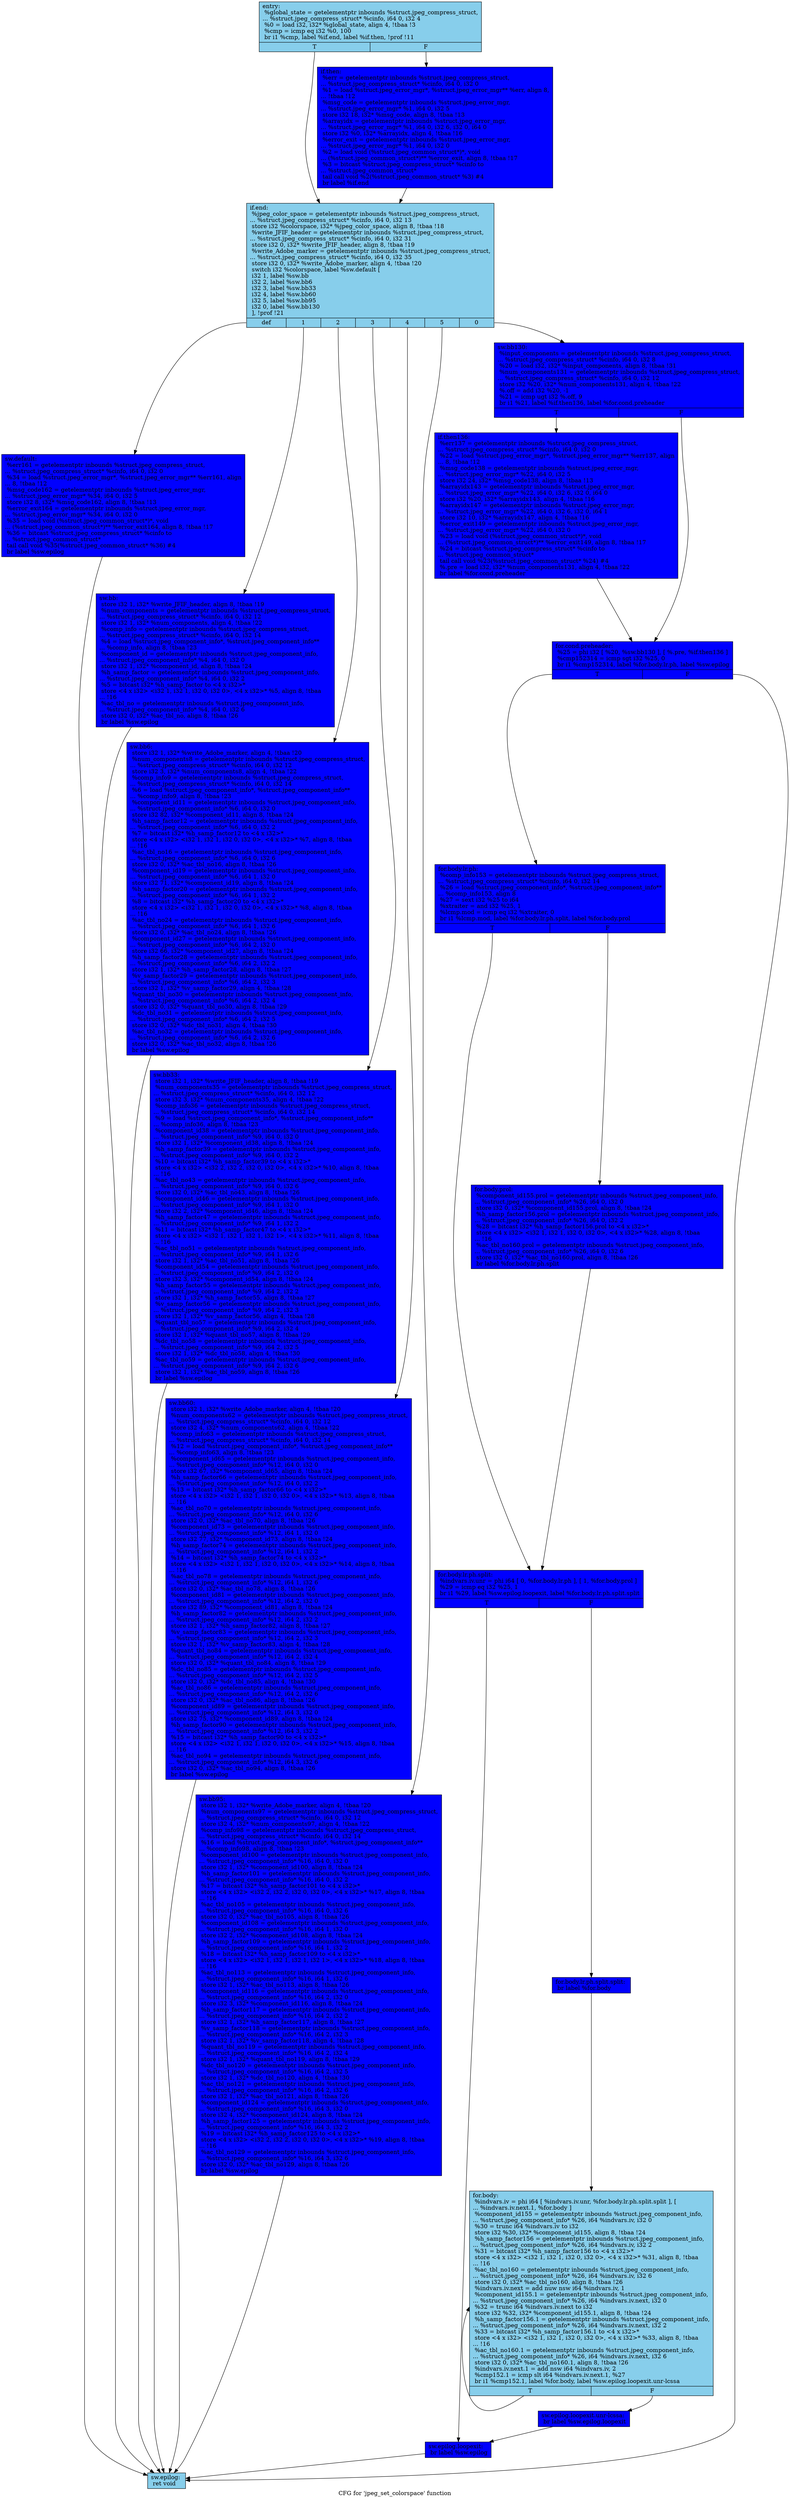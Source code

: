 digraph "CFG for 'jpeg_set_colorspace' function" {
	label="CFG for 'jpeg_set_colorspace' function";

	Node0x6621f20 [shape=record, style = filled, fillcolor = skyblue, label="{entry:\l  %global_state = getelementptr inbounds %struct.jpeg_compress_struct,\l... %struct.jpeg_compress_struct* %cinfo, i64 0, i32 4\l  %0 = load i32, i32* %global_state, align 4, !tbaa !3\l  %cmp = icmp eq i32 %0, 100\l  br i1 %cmp, label %if.end, label %if.then, !prof !11\l|{<s0>T|<s1>F}}"];
	Node0x6621f20:s0 -> Node0x66220b0;
	Node0x6621f20:s1 -> Node0x6622180;
	Node0x6622180 [shape=record, style = filled, fillcolor = blue, label="{if.then:                                          \l  %err = getelementptr inbounds %struct.jpeg_compress_struct,\l... %struct.jpeg_compress_struct* %cinfo, i64 0, i32 0\l  %1 = load %struct.jpeg_error_mgr*, %struct.jpeg_error_mgr** %err, align 8,\l... !tbaa !12\l  %msg_code = getelementptr inbounds %struct.jpeg_error_mgr,\l... %struct.jpeg_error_mgr* %1, i64 0, i32 5\l  store i32 18, i32* %msg_code, align 8, !tbaa !13\l  %arrayidx = getelementptr inbounds %struct.jpeg_error_mgr,\l... %struct.jpeg_error_mgr* %1, i64 0, i32 6, i32 0, i64 0\l  store i32 %0, i32* %arrayidx, align 4, !tbaa !16\l  %error_exit = getelementptr inbounds %struct.jpeg_error_mgr,\l... %struct.jpeg_error_mgr* %1, i64 0, i32 0\l  %2 = load void (%struct.jpeg_common_struct*)*, void\l... (%struct.jpeg_common_struct*)** %error_exit, align 8, !tbaa !17\l  %3 = bitcast %struct.jpeg_compress_struct* %cinfo to\l... %struct.jpeg_common_struct*\l  tail call void %2(%struct.jpeg_common_struct* %3) #4\l  br label %if.end\l}"];
	Node0x6622180 -> Node0x66220b0;
	Node0x66220b0 [shape=record, style = filled, fillcolor = skyblue, label="{if.end:                                           \l  %jpeg_color_space = getelementptr inbounds %struct.jpeg_compress_struct,\l... %struct.jpeg_compress_struct* %cinfo, i64 0, i32 13\l  store i32 %colorspace, i32* %jpeg_color_space, align 8, !tbaa !18\l  %write_JFIF_header = getelementptr inbounds %struct.jpeg_compress_struct,\l... %struct.jpeg_compress_struct* %cinfo, i64 0, i32 31\l  store i32 0, i32* %write_JFIF_header, align 8, !tbaa !19\l  %write_Adobe_marker = getelementptr inbounds %struct.jpeg_compress_struct,\l... %struct.jpeg_compress_struct* %cinfo, i64 0, i32 35\l  store i32 0, i32* %write_Adobe_marker, align 4, !tbaa !20\l  switch i32 %colorspace, label %sw.default [\l    i32 1, label %sw.bb\l    i32 2, label %sw.bb6\l    i32 3, label %sw.bb33\l    i32 4, label %sw.bb60\l    i32 5, label %sw.bb95\l    i32 0, label %sw.bb130\l  ], !prof !21\l|{<s0>def|<s1>1|<s2>2|<s3>3|<s4>4|<s5>5|<s6>0}}"];
	Node0x66220b0:s0 -> Node0x663d7f0;
	Node0x66220b0:s1 -> Node0x663d840;
	Node0x66220b0:s2 -> Node0x663d8f0;
	Node0x66220b0:s3 -> Node0x663d9a0;
	Node0x66220b0:s4 -> Node0x663da70;
	Node0x66220b0:s5 -> Node0x663db40;
	Node0x66220b0:s6 -> Node0x663dc10;
	Node0x663d840 [shape=record, style = filled, fillcolor = blue, label="{sw.bb:                                            \l  store i32 1, i32* %write_JFIF_header, align 8, !tbaa !19\l  %num_components = getelementptr inbounds %struct.jpeg_compress_struct,\l... %struct.jpeg_compress_struct* %cinfo, i64 0, i32 12\l  store i32 1, i32* %num_components, align 4, !tbaa !22\l  %comp_info = getelementptr inbounds %struct.jpeg_compress_struct,\l... %struct.jpeg_compress_struct* %cinfo, i64 0, i32 14\l  %4 = load %struct.jpeg_component_info*, %struct.jpeg_component_info**\l... %comp_info, align 8, !tbaa !23\l  %component_id = getelementptr inbounds %struct.jpeg_component_info,\l... %struct.jpeg_component_info* %4, i64 0, i32 0\l  store i32 1, i32* %component_id, align 8, !tbaa !24\l  %h_samp_factor = getelementptr inbounds %struct.jpeg_component_info,\l... %struct.jpeg_component_info* %4, i64 0, i32 2\l  %5 = bitcast i32* %h_samp_factor to \<4 x i32\>*\l  store \<4 x i32\> \<i32 1, i32 1, i32 0, i32 0\>, \<4 x i32\>* %5, align 8, !tbaa\l... !16\l  %ac_tbl_no = getelementptr inbounds %struct.jpeg_component_info,\l... %struct.jpeg_component_info* %4, i64 0, i32 6\l  store i32 0, i32* %ac_tbl_no, align 8, !tbaa !26\l  br label %sw.epilog\l}"];
	Node0x663d840 -> Node0x663e860;
	Node0x663d8f0 [shape=record, style = filled, fillcolor = blue, label="{sw.bb6:                                           \l  store i32 1, i32* %write_Adobe_marker, align 4, !tbaa !20\l  %num_components8 = getelementptr inbounds %struct.jpeg_compress_struct,\l... %struct.jpeg_compress_struct* %cinfo, i64 0, i32 12\l  store i32 3, i32* %num_components8, align 4, !tbaa !22\l  %comp_info9 = getelementptr inbounds %struct.jpeg_compress_struct,\l... %struct.jpeg_compress_struct* %cinfo, i64 0, i32 14\l  %6 = load %struct.jpeg_component_info*, %struct.jpeg_component_info**\l... %comp_info9, align 8, !tbaa !23\l  %component_id11 = getelementptr inbounds %struct.jpeg_component_info,\l... %struct.jpeg_component_info* %6, i64 0, i32 0\l  store i32 82, i32* %component_id11, align 8, !tbaa !24\l  %h_samp_factor12 = getelementptr inbounds %struct.jpeg_component_info,\l... %struct.jpeg_component_info* %6, i64 0, i32 2\l  %7 = bitcast i32* %h_samp_factor12 to \<4 x i32\>*\l  store \<4 x i32\> \<i32 1, i32 1, i32 0, i32 0\>, \<4 x i32\>* %7, align 8, !tbaa\l... !16\l  %ac_tbl_no16 = getelementptr inbounds %struct.jpeg_component_info,\l... %struct.jpeg_component_info* %6, i64 0, i32 6\l  store i32 0, i32* %ac_tbl_no16, align 8, !tbaa !26\l  %component_id19 = getelementptr inbounds %struct.jpeg_component_info,\l... %struct.jpeg_component_info* %6, i64 1, i32 0\l  store i32 71, i32* %component_id19, align 8, !tbaa !24\l  %h_samp_factor20 = getelementptr inbounds %struct.jpeg_component_info,\l... %struct.jpeg_component_info* %6, i64 1, i32 2\l  %8 = bitcast i32* %h_samp_factor20 to \<4 x i32\>*\l  store \<4 x i32\> \<i32 1, i32 1, i32 0, i32 0\>, \<4 x i32\>* %8, align 8, !tbaa\l... !16\l  %ac_tbl_no24 = getelementptr inbounds %struct.jpeg_component_info,\l... %struct.jpeg_component_info* %6, i64 1, i32 6\l  store i32 0, i32* %ac_tbl_no24, align 8, !tbaa !26\l  %component_id27 = getelementptr inbounds %struct.jpeg_component_info,\l... %struct.jpeg_component_info* %6, i64 2, i32 0\l  store i32 66, i32* %component_id27, align 8, !tbaa !24\l  %h_samp_factor28 = getelementptr inbounds %struct.jpeg_component_info,\l... %struct.jpeg_component_info* %6, i64 2, i32 2\l  store i32 1, i32* %h_samp_factor28, align 8, !tbaa !27\l  %v_samp_factor29 = getelementptr inbounds %struct.jpeg_component_info,\l... %struct.jpeg_component_info* %6, i64 2, i32 3\l  store i32 1, i32* %v_samp_factor29, align 4, !tbaa !28\l  %quant_tbl_no30 = getelementptr inbounds %struct.jpeg_component_info,\l... %struct.jpeg_component_info* %6, i64 2, i32 4\l  store i32 0, i32* %quant_tbl_no30, align 8, !tbaa !29\l  %dc_tbl_no31 = getelementptr inbounds %struct.jpeg_component_info,\l... %struct.jpeg_component_info* %6, i64 2, i32 5\l  store i32 0, i32* %dc_tbl_no31, align 4, !tbaa !30\l  %ac_tbl_no32 = getelementptr inbounds %struct.jpeg_component_info,\l... %struct.jpeg_component_info* %6, i64 2, i32 6\l  store i32 0, i32* %ac_tbl_no32, align 8, !tbaa !26\l  br label %sw.epilog\l}"];
	Node0x663d8f0 -> Node0x663e860;
	Node0x663d9a0 [shape=record, style = filled, fillcolor = blue, label="{sw.bb33:                                          \l  store i32 1, i32* %write_JFIF_header, align 8, !tbaa !19\l  %num_components35 = getelementptr inbounds %struct.jpeg_compress_struct,\l... %struct.jpeg_compress_struct* %cinfo, i64 0, i32 12\l  store i32 3, i32* %num_components35, align 4, !tbaa !22\l  %comp_info36 = getelementptr inbounds %struct.jpeg_compress_struct,\l... %struct.jpeg_compress_struct* %cinfo, i64 0, i32 14\l  %9 = load %struct.jpeg_component_info*, %struct.jpeg_component_info**\l... %comp_info36, align 8, !tbaa !23\l  %component_id38 = getelementptr inbounds %struct.jpeg_component_info,\l... %struct.jpeg_component_info* %9, i64 0, i32 0\l  store i32 1, i32* %component_id38, align 8, !tbaa !24\l  %h_samp_factor39 = getelementptr inbounds %struct.jpeg_component_info,\l... %struct.jpeg_component_info* %9, i64 0, i32 2\l  %10 = bitcast i32* %h_samp_factor39 to \<4 x i32\>*\l  store \<4 x i32\> \<i32 2, i32 2, i32 0, i32 0\>, \<4 x i32\>* %10, align 8, !tbaa\l... !16\l  %ac_tbl_no43 = getelementptr inbounds %struct.jpeg_component_info,\l... %struct.jpeg_component_info* %9, i64 0, i32 6\l  store i32 0, i32* %ac_tbl_no43, align 8, !tbaa !26\l  %component_id46 = getelementptr inbounds %struct.jpeg_component_info,\l... %struct.jpeg_component_info* %9, i64 1, i32 0\l  store i32 2, i32* %component_id46, align 8, !tbaa !24\l  %h_samp_factor47 = getelementptr inbounds %struct.jpeg_component_info,\l... %struct.jpeg_component_info* %9, i64 1, i32 2\l  %11 = bitcast i32* %h_samp_factor47 to \<4 x i32\>*\l  store \<4 x i32\> \<i32 1, i32 1, i32 1, i32 1\>, \<4 x i32\>* %11, align 8, !tbaa\l... !16\l  %ac_tbl_no51 = getelementptr inbounds %struct.jpeg_component_info,\l... %struct.jpeg_component_info* %9, i64 1, i32 6\l  store i32 1, i32* %ac_tbl_no51, align 8, !tbaa !26\l  %component_id54 = getelementptr inbounds %struct.jpeg_component_info,\l... %struct.jpeg_component_info* %9, i64 2, i32 0\l  store i32 3, i32* %component_id54, align 8, !tbaa !24\l  %h_samp_factor55 = getelementptr inbounds %struct.jpeg_component_info,\l... %struct.jpeg_component_info* %9, i64 2, i32 2\l  store i32 1, i32* %h_samp_factor55, align 8, !tbaa !27\l  %v_samp_factor56 = getelementptr inbounds %struct.jpeg_component_info,\l... %struct.jpeg_component_info* %9, i64 2, i32 3\l  store i32 1, i32* %v_samp_factor56, align 4, !tbaa !28\l  %quant_tbl_no57 = getelementptr inbounds %struct.jpeg_component_info,\l... %struct.jpeg_component_info* %9, i64 2, i32 4\l  store i32 1, i32* %quant_tbl_no57, align 8, !tbaa !29\l  %dc_tbl_no58 = getelementptr inbounds %struct.jpeg_component_info,\l... %struct.jpeg_component_info* %9, i64 2, i32 5\l  store i32 1, i32* %dc_tbl_no58, align 4, !tbaa !30\l  %ac_tbl_no59 = getelementptr inbounds %struct.jpeg_component_info,\l... %struct.jpeg_component_info* %9, i64 2, i32 6\l  store i32 1, i32* %ac_tbl_no59, align 8, !tbaa !26\l  br label %sw.epilog\l}"];
	Node0x663d9a0 -> Node0x663e860;
	Node0x663da70 [shape=record, style = filled, fillcolor = blue, label="{sw.bb60:                                          \l  store i32 1, i32* %write_Adobe_marker, align 4, !tbaa !20\l  %num_components62 = getelementptr inbounds %struct.jpeg_compress_struct,\l... %struct.jpeg_compress_struct* %cinfo, i64 0, i32 12\l  store i32 4, i32* %num_components62, align 4, !tbaa !22\l  %comp_info63 = getelementptr inbounds %struct.jpeg_compress_struct,\l... %struct.jpeg_compress_struct* %cinfo, i64 0, i32 14\l  %12 = load %struct.jpeg_component_info*, %struct.jpeg_component_info**\l... %comp_info63, align 8, !tbaa !23\l  %component_id65 = getelementptr inbounds %struct.jpeg_component_info,\l... %struct.jpeg_component_info* %12, i64 0, i32 0\l  store i32 67, i32* %component_id65, align 8, !tbaa !24\l  %h_samp_factor66 = getelementptr inbounds %struct.jpeg_component_info,\l... %struct.jpeg_component_info* %12, i64 0, i32 2\l  %13 = bitcast i32* %h_samp_factor66 to \<4 x i32\>*\l  store \<4 x i32\> \<i32 1, i32 1, i32 0, i32 0\>, \<4 x i32\>* %13, align 8, !tbaa\l... !16\l  %ac_tbl_no70 = getelementptr inbounds %struct.jpeg_component_info,\l... %struct.jpeg_component_info* %12, i64 0, i32 6\l  store i32 0, i32* %ac_tbl_no70, align 8, !tbaa !26\l  %component_id73 = getelementptr inbounds %struct.jpeg_component_info,\l... %struct.jpeg_component_info* %12, i64 1, i32 0\l  store i32 77, i32* %component_id73, align 8, !tbaa !24\l  %h_samp_factor74 = getelementptr inbounds %struct.jpeg_component_info,\l... %struct.jpeg_component_info* %12, i64 1, i32 2\l  %14 = bitcast i32* %h_samp_factor74 to \<4 x i32\>*\l  store \<4 x i32\> \<i32 1, i32 1, i32 0, i32 0\>, \<4 x i32\>* %14, align 8, !tbaa\l... !16\l  %ac_tbl_no78 = getelementptr inbounds %struct.jpeg_component_info,\l... %struct.jpeg_component_info* %12, i64 1, i32 6\l  store i32 0, i32* %ac_tbl_no78, align 8, !tbaa !26\l  %component_id81 = getelementptr inbounds %struct.jpeg_component_info,\l... %struct.jpeg_component_info* %12, i64 2, i32 0\l  store i32 89, i32* %component_id81, align 8, !tbaa !24\l  %h_samp_factor82 = getelementptr inbounds %struct.jpeg_component_info,\l... %struct.jpeg_component_info* %12, i64 2, i32 2\l  store i32 1, i32* %h_samp_factor82, align 8, !tbaa !27\l  %v_samp_factor83 = getelementptr inbounds %struct.jpeg_component_info,\l... %struct.jpeg_component_info* %12, i64 2, i32 3\l  store i32 1, i32* %v_samp_factor83, align 4, !tbaa !28\l  %quant_tbl_no84 = getelementptr inbounds %struct.jpeg_component_info,\l... %struct.jpeg_component_info* %12, i64 2, i32 4\l  store i32 0, i32* %quant_tbl_no84, align 8, !tbaa !29\l  %dc_tbl_no85 = getelementptr inbounds %struct.jpeg_component_info,\l... %struct.jpeg_component_info* %12, i64 2, i32 5\l  store i32 0, i32* %dc_tbl_no85, align 4, !tbaa !30\l  %ac_tbl_no86 = getelementptr inbounds %struct.jpeg_component_info,\l... %struct.jpeg_component_info* %12, i64 2, i32 6\l  store i32 0, i32* %ac_tbl_no86, align 8, !tbaa !26\l  %component_id89 = getelementptr inbounds %struct.jpeg_component_info,\l... %struct.jpeg_component_info* %12, i64 3, i32 0\l  store i32 75, i32* %component_id89, align 8, !tbaa !24\l  %h_samp_factor90 = getelementptr inbounds %struct.jpeg_component_info,\l... %struct.jpeg_component_info* %12, i64 3, i32 2\l  %15 = bitcast i32* %h_samp_factor90 to \<4 x i32\>*\l  store \<4 x i32\> \<i32 1, i32 1, i32 0, i32 0\>, \<4 x i32\>* %15, align 8, !tbaa\l... !16\l  %ac_tbl_no94 = getelementptr inbounds %struct.jpeg_component_info,\l... %struct.jpeg_component_info* %12, i64 3, i32 6\l  store i32 0, i32* %ac_tbl_no94, align 8, !tbaa !26\l  br label %sw.epilog\l}"];
	Node0x663da70 -> Node0x663e860;
	Node0x663db40 [shape=record, style = filled, fillcolor = blue, label="{sw.bb95:                                          \l  store i32 1, i32* %write_Adobe_marker, align 4, !tbaa !20\l  %num_components97 = getelementptr inbounds %struct.jpeg_compress_struct,\l... %struct.jpeg_compress_struct* %cinfo, i64 0, i32 12\l  store i32 4, i32* %num_components97, align 4, !tbaa !22\l  %comp_info98 = getelementptr inbounds %struct.jpeg_compress_struct,\l... %struct.jpeg_compress_struct* %cinfo, i64 0, i32 14\l  %16 = load %struct.jpeg_component_info*, %struct.jpeg_component_info**\l... %comp_info98, align 8, !tbaa !23\l  %component_id100 = getelementptr inbounds %struct.jpeg_component_info,\l... %struct.jpeg_component_info* %16, i64 0, i32 0\l  store i32 1, i32* %component_id100, align 8, !tbaa !24\l  %h_samp_factor101 = getelementptr inbounds %struct.jpeg_component_info,\l... %struct.jpeg_component_info* %16, i64 0, i32 2\l  %17 = bitcast i32* %h_samp_factor101 to \<4 x i32\>*\l  store \<4 x i32\> \<i32 2, i32 2, i32 0, i32 0\>, \<4 x i32\>* %17, align 8, !tbaa\l... !16\l  %ac_tbl_no105 = getelementptr inbounds %struct.jpeg_component_info,\l... %struct.jpeg_component_info* %16, i64 0, i32 6\l  store i32 0, i32* %ac_tbl_no105, align 8, !tbaa !26\l  %component_id108 = getelementptr inbounds %struct.jpeg_component_info,\l... %struct.jpeg_component_info* %16, i64 1, i32 0\l  store i32 2, i32* %component_id108, align 8, !tbaa !24\l  %h_samp_factor109 = getelementptr inbounds %struct.jpeg_component_info,\l... %struct.jpeg_component_info* %16, i64 1, i32 2\l  %18 = bitcast i32* %h_samp_factor109 to \<4 x i32\>*\l  store \<4 x i32\> \<i32 1, i32 1, i32 1, i32 1\>, \<4 x i32\>* %18, align 8, !tbaa\l... !16\l  %ac_tbl_no113 = getelementptr inbounds %struct.jpeg_component_info,\l... %struct.jpeg_component_info* %16, i64 1, i32 6\l  store i32 1, i32* %ac_tbl_no113, align 8, !tbaa !26\l  %component_id116 = getelementptr inbounds %struct.jpeg_component_info,\l... %struct.jpeg_component_info* %16, i64 2, i32 0\l  store i32 3, i32* %component_id116, align 8, !tbaa !24\l  %h_samp_factor117 = getelementptr inbounds %struct.jpeg_component_info,\l... %struct.jpeg_component_info* %16, i64 2, i32 2\l  store i32 1, i32* %h_samp_factor117, align 8, !tbaa !27\l  %v_samp_factor118 = getelementptr inbounds %struct.jpeg_component_info,\l... %struct.jpeg_component_info* %16, i64 2, i32 3\l  store i32 1, i32* %v_samp_factor118, align 4, !tbaa !28\l  %quant_tbl_no119 = getelementptr inbounds %struct.jpeg_component_info,\l... %struct.jpeg_component_info* %16, i64 2, i32 4\l  store i32 1, i32* %quant_tbl_no119, align 8, !tbaa !29\l  %dc_tbl_no120 = getelementptr inbounds %struct.jpeg_component_info,\l... %struct.jpeg_component_info* %16, i64 2, i32 5\l  store i32 1, i32* %dc_tbl_no120, align 4, !tbaa !30\l  %ac_tbl_no121 = getelementptr inbounds %struct.jpeg_component_info,\l... %struct.jpeg_component_info* %16, i64 2, i32 6\l  store i32 1, i32* %ac_tbl_no121, align 8, !tbaa !26\l  %component_id124 = getelementptr inbounds %struct.jpeg_component_info,\l... %struct.jpeg_component_info* %16, i64 3, i32 0\l  store i32 4, i32* %component_id124, align 8, !tbaa !24\l  %h_samp_factor125 = getelementptr inbounds %struct.jpeg_component_info,\l... %struct.jpeg_component_info* %16, i64 3, i32 2\l  %19 = bitcast i32* %h_samp_factor125 to \<4 x i32\>*\l  store \<4 x i32\> \<i32 2, i32 2, i32 0, i32 0\>, \<4 x i32\>* %19, align 8, !tbaa\l... !16\l  %ac_tbl_no129 = getelementptr inbounds %struct.jpeg_component_info,\l... %struct.jpeg_component_info* %16, i64 3, i32 6\l  store i32 0, i32* %ac_tbl_no129, align 8, !tbaa !26\l  br label %sw.epilog\l}"];
	Node0x663db40 -> Node0x663e860;
	Node0x663dc10 [shape=record, style = filled, fillcolor = blue, label="{sw.bb130:                                         \l  %input_components = getelementptr inbounds %struct.jpeg_compress_struct,\l... %struct.jpeg_compress_struct* %cinfo, i64 0, i32 8\l  %20 = load i32, i32* %input_components, align 8, !tbaa !31\l  %num_components131 = getelementptr inbounds %struct.jpeg_compress_struct,\l... %struct.jpeg_compress_struct* %cinfo, i64 0, i32 12\l  store i32 %20, i32* %num_components131, align 4, !tbaa !22\l  %.off = add i32 %20, -1\l  %21 = icmp ugt i32 %.off, 9\l  br i1 %21, label %if.then136, label %for.cond.preheader\l|{<s0>T|<s1>F}}"];
	Node0x663dc10:s0 -> Node0x65fba10;
	Node0x663dc10:s1 -> Node0x65fbaf0;
	Node0x65fba10 [shape=record, style = filled, fillcolor = blue, label="{if.then136:                                       \l  %err137 = getelementptr inbounds %struct.jpeg_compress_struct,\l... %struct.jpeg_compress_struct* %cinfo, i64 0, i32 0\l  %22 = load %struct.jpeg_error_mgr*, %struct.jpeg_error_mgr** %err137, align\l... 8, !tbaa !12\l  %msg_code138 = getelementptr inbounds %struct.jpeg_error_mgr,\l... %struct.jpeg_error_mgr* %22, i64 0, i32 5\l  store i32 24, i32* %msg_code138, align 8, !tbaa !13\l  %arrayidx143 = getelementptr inbounds %struct.jpeg_error_mgr,\l... %struct.jpeg_error_mgr* %22, i64 0, i32 6, i32 0, i64 0\l  store i32 %20, i32* %arrayidx143, align 4, !tbaa !16\l  %arrayidx147 = getelementptr inbounds %struct.jpeg_error_mgr,\l... %struct.jpeg_error_mgr* %22, i64 0, i32 6, i32 0, i64 1\l  store i32 10, i32* %arrayidx147, align 4, !tbaa !16\l  %error_exit149 = getelementptr inbounds %struct.jpeg_error_mgr,\l... %struct.jpeg_error_mgr* %22, i64 0, i32 0\l  %23 = load void (%struct.jpeg_common_struct*)*, void\l... (%struct.jpeg_common_struct*)** %error_exit149, align 8, !tbaa !17\l  %24 = bitcast %struct.jpeg_compress_struct* %cinfo to\l... %struct.jpeg_common_struct*\l  tail call void %23(%struct.jpeg_common_struct* %24) #4\l  %.pre = load i32, i32* %num_components131, align 4, !tbaa !22\l  br label %for.cond.preheader\l}"];
	Node0x65fba10 -> Node0x65fbaf0;
	Node0x65fbaf0 [shape=record, style = filled, fillcolor = blue, label="{for.cond.preheader:                               \l  %25 = phi i32 [ %20, %sw.bb130 ], [ %.pre, %if.then136 ]\l  %cmp152314 = icmp sgt i32 %25, 0\l  br i1 %cmp152314, label %for.body.lr.ph, label %sw.epilog\l|{<s0>T|<s1>F}}"];
	Node0x65fbaf0:s0 -> Node0x66443d0;
	Node0x65fbaf0:s1 -> Node0x663e860;
	Node0x66443d0 [shape=record, style = filled, fillcolor = blue, label="{for.body.lr.ph:                                   \l  %comp_info153 = getelementptr inbounds %struct.jpeg_compress_struct,\l... %struct.jpeg_compress_struct* %cinfo, i64 0, i32 14\l  %26 = load %struct.jpeg_component_info*, %struct.jpeg_component_info**\l... %comp_info153, align 8\l  %27 = sext i32 %25 to i64\l  %xtraiter = and i32 %25, 1\l  %lcmp.mod = icmp eq i32 %xtraiter, 0\l  br i1 %lcmp.mod, label %for.body.lr.ph.split, label %for.body.prol\l|{<s0>T|<s1>F}}"];
	Node0x66443d0:s0 -> Node0x66447d0;
	Node0x66443d0:s1 -> Node0x66448b0;
	Node0x66448b0 [shape=record, style = filled, fillcolor = blue, label="{for.body.prol:                                    \l  %component_id155.prol = getelementptr inbounds %struct.jpeg_component_info,\l... %struct.jpeg_component_info* %26, i64 0, i32 0\l  store i32 0, i32* %component_id155.prol, align 8, !tbaa !24\l  %h_samp_factor156.prol = getelementptr inbounds %struct.jpeg_component_info,\l... %struct.jpeg_component_info* %26, i64 0, i32 2\l  %28 = bitcast i32* %h_samp_factor156.prol to \<4 x i32\>*\l  store \<4 x i32\> \<i32 1, i32 1, i32 0, i32 0\>, \<4 x i32\>* %28, align 8, !tbaa\l... !16\l  %ac_tbl_no160.prol = getelementptr inbounds %struct.jpeg_component_info,\l... %struct.jpeg_component_info* %26, i64 0, i32 6\l  store i32 0, i32* %ac_tbl_no160.prol, align 8, !tbaa !26\l  br label %for.body.lr.ph.split\l}"];
	Node0x66448b0 -> Node0x66447d0;
	Node0x66447d0 [shape=record, style = filled, fillcolor = blue, label="{for.body.lr.ph.split:                             \l  %indvars.iv.unr = phi i64 [ 0, %for.body.lr.ph ], [ 1, %for.body.prol ]\l  %29 = icmp eq i32 %25, 1\l  br i1 %29, label %sw.epilog.loopexit, label %for.body.lr.ph.split.split\l|{<s0>T|<s1>F}}"];
	Node0x66447d0:s0 -> Node0x66471b0;
	Node0x66447d0:s1 -> Node0x6647290;
	Node0x6647290 [shape=record, style = filled, fillcolor = blue, label="{for.body.lr.ph.split.split:                       \l  br label %for.body\l}"];
	Node0x6647290 -> Node0x6647440;
	Node0x6647440 [shape=record, style = filled, fillcolor = skyblue, label="{for.body:                                         \l  %indvars.iv = phi i64 [ %indvars.iv.unr, %for.body.lr.ph.split.split ], [\l... %indvars.iv.next.1, %for.body ]\l  %component_id155 = getelementptr inbounds %struct.jpeg_component_info,\l... %struct.jpeg_component_info* %26, i64 %indvars.iv, i32 0\l  %30 = trunc i64 %indvars.iv to i32\l  store i32 %30, i32* %component_id155, align 8, !tbaa !24\l  %h_samp_factor156 = getelementptr inbounds %struct.jpeg_component_info,\l... %struct.jpeg_component_info* %26, i64 %indvars.iv, i32 2\l  %31 = bitcast i32* %h_samp_factor156 to \<4 x i32\>*\l  store \<4 x i32\> \<i32 1, i32 1, i32 0, i32 0\>, \<4 x i32\>* %31, align 8, !tbaa\l... !16\l  %ac_tbl_no160 = getelementptr inbounds %struct.jpeg_component_info,\l... %struct.jpeg_component_info* %26, i64 %indvars.iv, i32 6\l  store i32 0, i32* %ac_tbl_no160, align 8, !tbaa !26\l  %indvars.iv.next = add nuw nsw i64 %indvars.iv, 1\l  %component_id155.1 = getelementptr inbounds %struct.jpeg_component_info,\l... %struct.jpeg_component_info* %26, i64 %indvars.iv.next, i32 0\l  %32 = trunc i64 %indvars.iv.next to i32\l  store i32 %32, i32* %component_id155.1, align 8, !tbaa !24\l  %h_samp_factor156.1 = getelementptr inbounds %struct.jpeg_component_info,\l... %struct.jpeg_component_info* %26, i64 %indvars.iv.next, i32 2\l  %33 = bitcast i32* %h_samp_factor156.1 to \<4 x i32\>*\l  store \<4 x i32\> \<i32 1, i32 1, i32 0, i32 0\>, \<4 x i32\>* %33, align 8, !tbaa\l... !16\l  %ac_tbl_no160.1 = getelementptr inbounds %struct.jpeg_component_info,\l... %struct.jpeg_component_info* %26, i64 %indvars.iv.next, i32 6\l  store i32 0, i32* %ac_tbl_no160.1, align 8, !tbaa !26\l  %indvars.iv.next.1 = add nsw i64 %indvars.iv, 2\l  %cmp152.1 = icmp slt i64 %indvars.iv.next.1, %27\l  br i1 %cmp152.1, label %for.body, label %sw.epilog.loopexit.unr-lcssa\l|{<s0>T|<s1>F}}"];
	Node0x6647440:s0 -> Node0x6647440;
	Node0x6647440:s1 -> Node0x66277d0;
	Node0x663d7f0 [shape=record, style = filled, fillcolor = blue, label="{sw.default:                                       \l  %err161 = getelementptr inbounds %struct.jpeg_compress_struct,\l... %struct.jpeg_compress_struct* %cinfo, i64 0, i32 0\l  %34 = load %struct.jpeg_error_mgr*, %struct.jpeg_error_mgr** %err161, align\l... 8, !tbaa !12\l  %msg_code162 = getelementptr inbounds %struct.jpeg_error_mgr,\l... %struct.jpeg_error_mgr* %34, i64 0, i32 5\l  store i32 8, i32* %msg_code162, align 8, !tbaa !13\l  %error_exit164 = getelementptr inbounds %struct.jpeg_error_mgr,\l... %struct.jpeg_error_mgr* %34, i64 0, i32 0\l  %35 = load void (%struct.jpeg_common_struct*)*, void\l... (%struct.jpeg_common_struct*)** %error_exit164, align 8, !tbaa !17\l  %36 = bitcast %struct.jpeg_compress_struct* %cinfo to\l... %struct.jpeg_common_struct*\l  tail call void %35(%struct.jpeg_common_struct* %36) #4\l  br label %sw.epilog\l}"];
	Node0x663d7f0 -> Node0x663e860;
	Node0x66277d0 [shape=record, style = filled, fillcolor = blue, label="{sw.epilog.loopexit.unr-lcssa:                     \l  br label %sw.epilog.loopexit\l}"];
	Node0x66277d0 -> Node0x66471b0;
	Node0x66471b0 [shape=record, style = filled, fillcolor = blue, label="{sw.epilog.loopexit:                               \l  br label %sw.epilog\l}"];
	Node0x66471b0 -> Node0x663e860;
	Node0x663e860 [shape=record, style = filled, fillcolor = skyblue, label="{sw.epilog:                                        \l  ret void\l}"];
}
